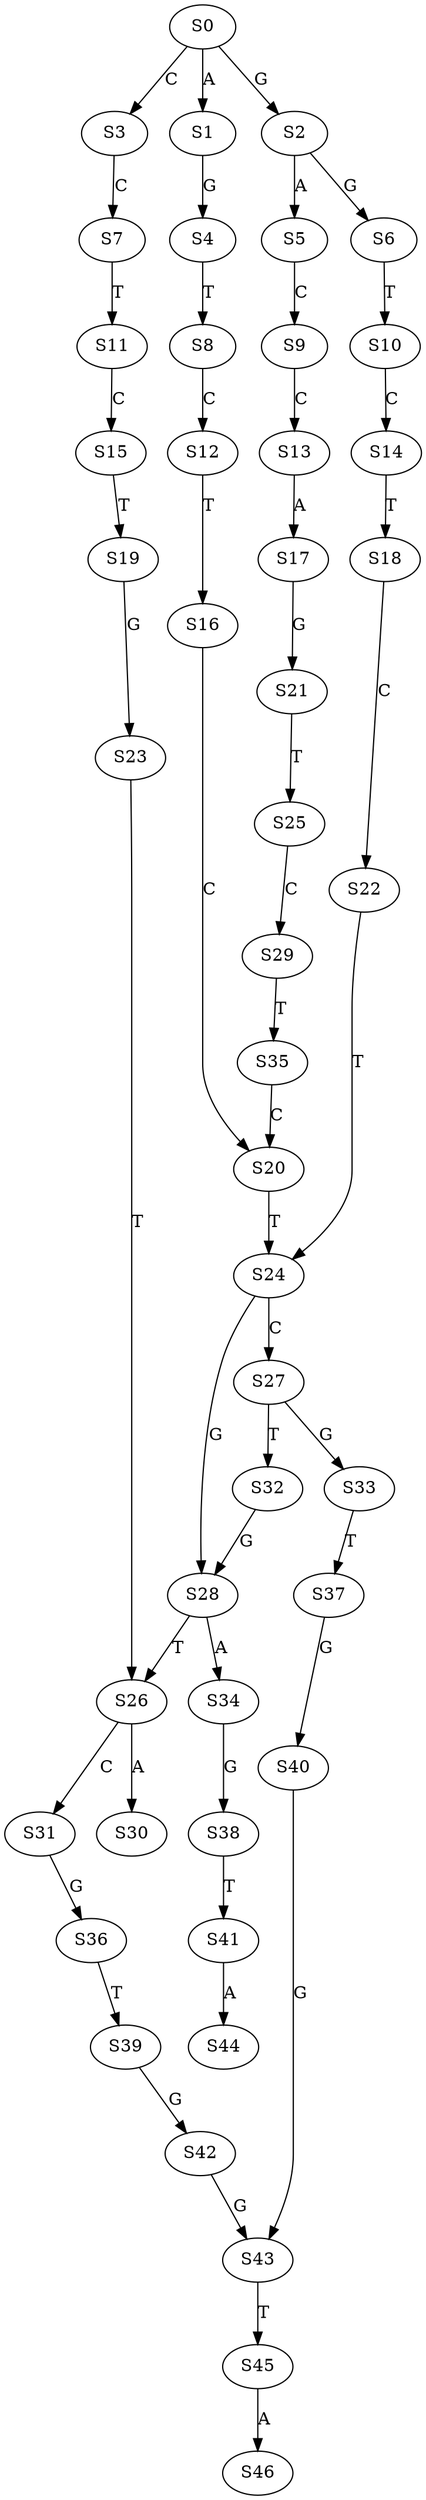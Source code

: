 strict digraph  {
	S0 -> S1 [ label = A ];
	S0 -> S2 [ label = G ];
	S0 -> S3 [ label = C ];
	S1 -> S4 [ label = G ];
	S2 -> S5 [ label = A ];
	S2 -> S6 [ label = G ];
	S3 -> S7 [ label = C ];
	S4 -> S8 [ label = T ];
	S5 -> S9 [ label = C ];
	S6 -> S10 [ label = T ];
	S7 -> S11 [ label = T ];
	S8 -> S12 [ label = C ];
	S9 -> S13 [ label = C ];
	S10 -> S14 [ label = C ];
	S11 -> S15 [ label = C ];
	S12 -> S16 [ label = T ];
	S13 -> S17 [ label = A ];
	S14 -> S18 [ label = T ];
	S15 -> S19 [ label = T ];
	S16 -> S20 [ label = C ];
	S17 -> S21 [ label = G ];
	S18 -> S22 [ label = C ];
	S19 -> S23 [ label = G ];
	S20 -> S24 [ label = T ];
	S21 -> S25 [ label = T ];
	S22 -> S24 [ label = T ];
	S23 -> S26 [ label = T ];
	S24 -> S27 [ label = C ];
	S24 -> S28 [ label = G ];
	S25 -> S29 [ label = C ];
	S26 -> S30 [ label = A ];
	S26 -> S31 [ label = C ];
	S27 -> S32 [ label = T ];
	S27 -> S33 [ label = G ];
	S28 -> S34 [ label = A ];
	S28 -> S26 [ label = T ];
	S29 -> S35 [ label = T ];
	S31 -> S36 [ label = G ];
	S32 -> S28 [ label = G ];
	S33 -> S37 [ label = T ];
	S34 -> S38 [ label = G ];
	S35 -> S20 [ label = C ];
	S36 -> S39 [ label = T ];
	S37 -> S40 [ label = G ];
	S38 -> S41 [ label = T ];
	S39 -> S42 [ label = G ];
	S40 -> S43 [ label = G ];
	S41 -> S44 [ label = A ];
	S42 -> S43 [ label = G ];
	S43 -> S45 [ label = T ];
	S45 -> S46 [ label = A ];
}
